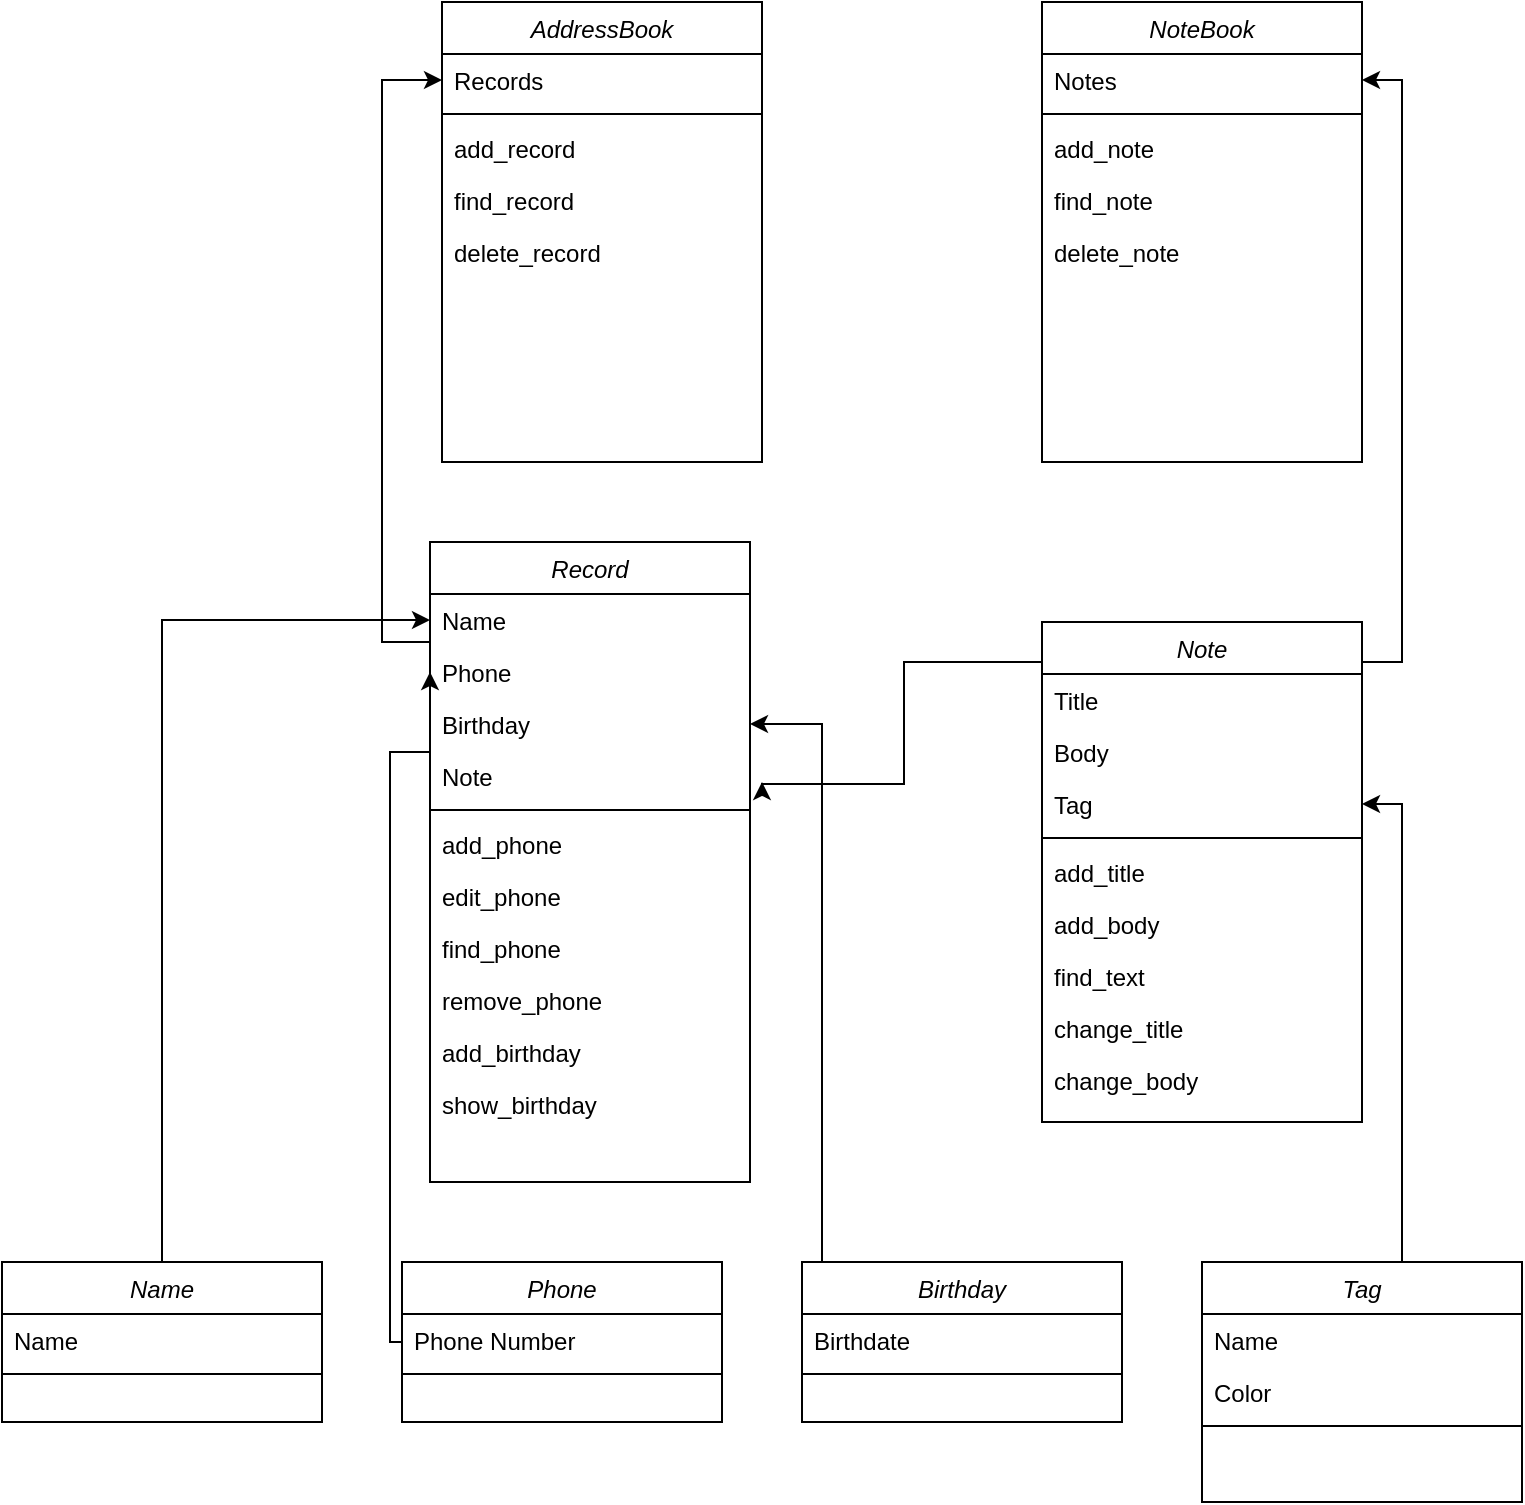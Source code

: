 <mxfile version="24.7.7">
  <diagram id="C5RBs43oDa-KdzZeNtuy" name="Page-1">
    <mxGraphModel dx="746" dy="1626" grid="1" gridSize="10" guides="1" tooltips="1" connect="1" arrows="1" fold="1" page="1" pageScale="1" pageWidth="827" pageHeight="1169" math="0" shadow="0">
      <root>
        <mxCell id="WIyWlLk6GJQsqaUBKTNV-0" />
        <mxCell id="WIyWlLk6GJQsqaUBKTNV-1" parent="WIyWlLk6GJQsqaUBKTNV-0" />
        <mxCell id="RT5_vWD0FZIrRIzfqSI8-41" style="edgeStyle=orthogonalEdgeStyle;rounded=0;orthogonalLoop=1;jettySize=auto;html=1;entryX=0;entryY=0.5;entryDx=0;entryDy=0;" edge="1" parent="WIyWlLk6GJQsqaUBKTNV-1" source="RT5_vWD0FZIrRIzfqSI8-0" target="RT5_vWD0FZIrRIzfqSI8-20">
          <mxGeometry relative="1" as="geometry" />
        </mxCell>
        <mxCell id="RT5_vWD0FZIrRIzfqSI8-0" value="Name" style="swimlane;fontStyle=2;align=center;verticalAlign=top;childLayout=stackLayout;horizontal=1;startSize=26;horizontalStack=0;resizeParent=1;resizeLast=0;collapsible=1;marginBottom=0;rounded=0;shadow=0;strokeWidth=1;" vertex="1" parent="WIyWlLk6GJQsqaUBKTNV-1">
          <mxGeometry x="200" y="-120" width="160" height="80" as="geometry">
            <mxRectangle x="220" y="120" width="160" height="26" as="alternateBounds" />
          </mxGeometry>
        </mxCell>
        <mxCell id="RT5_vWD0FZIrRIzfqSI8-1" value="Name" style="text;align=left;verticalAlign=top;spacingLeft=4;spacingRight=4;overflow=hidden;rotatable=0;points=[[0,0.5],[1,0.5]];portConstraint=eastwest;" vertex="1" parent="RT5_vWD0FZIrRIzfqSI8-0">
          <mxGeometry y="26" width="160" height="26" as="geometry" />
        </mxCell>
        <mxCell id="RT5_vWD0FZIrRIzfqSI8-4" value="" style="line;html=1;strokeWidth=1;align=left;verticalAlign=middle;spacingTop=-1;spacingLeft=3;spacingRight=3;rotatable=0;labelPosition=right;points=[];portConstraint=eastwest;" vertex="1" parent="RT5_vWD0FZIrRIzfqSI8-0">
          <mxGeometry y="52" width="160" height="8" as="geometry" />
        </mxCell>
        <mxCell id="RT5_vWD0FZIrRIzfqSI8-42" style="edgeStyle=orthogonalEdgeStyle;rounded=0;orthogonalLoop=1;jettySize=auto;html=1;entryX=0;entryY=0.5;entryDx=0;entryDy=0;" edge="1" parent="WIyWlLk6GJQsqaUBKTNV-1" source="RT5_vWD0FZIrRIzfqSI8-6" target="RT5_vWD0FZIrRIzfqSI8-21">
          <mxGeometry relative="1" as="geometry">
            <Array as="points">
              <mxPoint x="394" y="-80" />
              <mxPoint x="394" y="-375" />
            </Array>
          </mxGeometry>
        </mxCell>
        <mxCell id="RT5_vWD0FZIrRIzfqSI8-6" value="Phone" style="swimlane;fontStyle=2;align=center;verticalAlign=top;childLayout=stackLayout;horizontal=1;startSize=26;horizontalStack=0;resizeParent=1;resizeLast=0;collapsible=1;marginBottom=0;rounded=0;shadow=0;strokeWidth=1;" vertex="1" parent="WIyWlLk6GJQsqaUBKTNV-1">
          <mxGeometry x="400" y="-120" width="160" height="80" as="geometry">
            <mxRectangle x="220" y="120" width="160" height="26" as="alternateBounds" />
          </mxGeometry>
        </mxCell>
        <mxCell id="RT5_vWD0FZIrRIzfqSI8-8" value="Phone Number" style="text;align=left;verticalAlign=top;spacingLeft=4;spacingRight=4;overflow=hidden;rotatable=0;points=[[0,0.5],[1,0.5]];portConstraint=eastwest;rounded=0;shadow=0;html=0;" vertex="1" parent="RT5_vWD0FZIrRIzfqSI8-6">
          <mxGeometry y="26" width="160" height="26" as="geometry" />
        </mxCell>
        <mxCell id="RT5_vWD0FZIrRIzfqSI8-10" value="" style="line;html=1;strokeWidth=1;align=left;verticalAlign=middle;spacingTop=-1;spacingLeft=3;spacingRight=3;rotatable=0;labelPosition=right;points=[];portConstraint=eastwest;" vertex="1" parent="RT5_vWD0FZIrRIzfqSI8-6">
          <mxGeometry y="52" width="160" height="8" as="geometry" />
        </mxCell>
        <mxCell id="RT5_vWD0FZIrRIzfqSI8-43" style="edgeStyle=orthogonalEdgeStyle;rounded=0;orthogonalLoop=1;jettySize=auto;html=1;entryX=1;entryY=0.5;entryDx=0;entryDy=0;" edge="1" parent="WIyWlLk6GJQsqaUBKTNV-1" source="RT5_vWD0FZIrRIzfqSI8-13" target="RT5_vWD0FZIrRIzfqSI8-22">
          <mxGeometry relative="1" as="geometry">
            <Array as="points">
              <mxPoint x="610" y="-389" />
            </Array>
          </mxGeometry>
        </mxCell>
        <mxCell id="RT5_vWD0FZIrRIzfqSI8-13" value="Birthday" style="swimlane;fontStyle=2;align=center;verticalAlign=top;childLayout=stackLayout;horizontal=1;startSize=26;horizontalStack=0;resizeParent=1;resizeLast=0;collapsible=1;marginBottom=0;rounded=0;shadow=0;strokeWidth=1;" vertex="1" parent="WIyWlLk6GJQsqaUBKTNV-1">
          <mxGeometry x="600" y="-120" width="160" height="80" as="geometry">
            <mxRectangle x="220" y="120" width="160" height="26" as="alternateBounds" />
          </mxGeometry>
        </mxCell>
        <mxCell id="RT5_vWD0FZIrRIzfqSI8-14" value="Birthdate&#xa;" style="text;align=left;verticalAlign=top;spacingLeft=4;spacingRight=4;overflow=hidden;rotatable=0;points=[[0,0.5],[1,0.5]];portConstraint=eastwest;" vertex="1" parent="RT5_vWD0FZIrRIzfqSI8-13">
          <mxGeometry y="26" width="160" height="26" as="geometry" />
        </mxCell>
        <mxCell id="RT5_vWD0FZIrRIzfqSI8-17" value="" style="line;html=1;strokeWidth=1;align=left;verticalAlign=middle;spacingTop=-1;spacingLeft=3;spacingRight=3;rotatable=0;labelPosition=right;points=[];portConstraint=eastwest;" vertex="1" parent="RT5_vWD0FZIrRIzfqSI8-13">
          <mxGeometry y="52" width="160" height="8" as="geometry" />
        </mxCell>
        <mxCell id="RT5_vWD0FZIrRIzfqSI8-44" style="edgeStyle=orthogonalEdgeStyle;rounded=0;orthogonalLoop=1;jettySize=auto;html=1;entryX=0;entryY=0.5;entryDx=0;entryDy=0;" edge="1" parent="WIyWlLk6GJQsqaUBKTNV-1" source="RT5_vWD0FZIrRIzfqSI8-19" target="RT5_vWD0FZIrRIzfqSI8-31">
          <mxGeometry relative="1" as="geometry">
            <Array as="points">
              <mxPoint x="390" y="-430" />
              <mxPoint x="390" y="-711" />
            </Array>
          </mxGeometry>
        </mxCell>
        <mxCell id="RT5_vWD0FZIrRIzfqSI8-19" value="Record" style="swimlane;fontStyle=2;align=center;verticalAlign=top;childLayout=stackLayout;horizontal=1;startSize=26;horizontalStack=0;resizeParent=1;resizeLast=0;collapsible=1;marginBottom=0;rounded=0;shadow=0;strokeWidth=1;" vertex="1" parent="WIyWlLk6GJQsqaUBKTNV-1">
          <mxGeometry x="414" y="-480" width="160" height="320" as="geometry">
            <mxRectangle x="220" y="120" width="160" height="26" as="alternateBounds" />
          </mxGeometry>
        </mxCell>
        <mxCell id="RT5_vWD0FZIrRIzfqSI8-20" value="Name" style="text;align=left;verticalAlign=top;spacingLeft=4;spacingRight=4;overflow=hidden;rotatable=0;points=[[0,0.5],[1,0.5]];portConstraint=eastwest;" vertex="1" parent="RT5_vWD0FZIrRIzfqSI8-19">
          <mxGeometry y="26" width="160" height="26" as="geometry" />
        </mxCell>
        <mxCell id="RT5_vWD0FZIrRIzfqSI8-21" value="Phone" style="text;align=left;verticalAlign=top;spacingLeft=4;spacingRight=4;overflow=hidden;rotatable=0;points=[[0,0.5],[1,0.5]];portConstraint=eastwest;rounded=0;shadow=0;html=0;" vertex="1" parent="RT5_vWD0FZIrRIzfqSI8-19">
          <mxGeometry y="52" width="160" height="26" as="geometry" />
        </mxCell>
        <mxCell id="RT5_vWD0FZIrRIzfqSI8-22" value="Birthday" style="text;align=left;verticalAlign=top;spacingLeft=4;spacingRight=4;overflow=hidden;rotatable=0;points=[[0,0.5],[1,0.5]];portConstraint=eastwest;rounded=0;shadow=0;html=0;" vertex="1" parent="RT5_vWD0FZIrRIzfqSI8-19">
          <mxGeometry y="78" width="160" height="26" as="geometry" />
        </mxCell>
        <mxCell id="RT5_vWD0FZIrRIzfqSI8-61" value="Note" style="text;align=left;verticalAlign=top;spacingLeft=4;spacingRight=4;overflow=hidden;rotatable=0;points=[[0,0.5],[1,0.5]];portConstraint=eastwest;rounded=0;shadow=0;html=0;" vertex="1" parent="RT5_vWD0FZIrRIzfqSI8-19">
          <mxGeometry y="104" width="160" height="26" as="geometry" />
        </mxCell>
        <mxCell id="RT5_vWD0FZIrRIzfqSI8-23" value="" style="line;html=1;strokeWidth=1;align=left;verticalAlign=middle;spacingTop=-1;spacingLeft=3;spacingRight=3;rotatable=0;labelPosition=right;points=[];portConstraint=eastwest;" vertex="1" parent="RT5_vWD0FZIrRIzfqSI8-19">
          <mxGeometry y="130" width="160" height="8" as="geometry" />
        </mxCell>
        <mxCell id="RT5_vWD0FZIrRIzfqSI8-24" value="add_phone" style="text;align=left;verticalAlign=top;spacingLeft=4;spacingRight=4;overflow=hidden;rotatable=0;points=[[0,0.5],[1,0.5]];portConstraint=eastwest;" vertex="1" parent="RT5_vWD0FZIrRIzfqSI8-19">
          <mxGeometry y="138" width="160" height="26" as="geometry" />
        </mxCell>
        <mxCell id="RT5_vWD0FZIrRIzfqSI8-25" value="edit_phone" style="text;align=left;verticalAlign=top;spacingLeft=4;spacingRight=4;overflow=hidden;rotatable=0;points=[[0,0.5],[1,0.5]];portConstraint=eastwest;" vertex="1" parent="RT5_vWD0FZIrRIzfqSI8-19">
          <mxGeometry y="164" width="160" height="26" as="geometry" />
        </mxCell>
        <mxCell id="RT5_vWD0FZIrRIzfqSI8-26" value="find_phone" style="text;align=left;verticalAlign=top;spacingLeft=4;spacingRight=4;overflow=hidden;rotatable=0;points=[[0,0.5],[1,0.5]];portConstraint=eastwest;" vertex="1" parent="RT5_vWD0FZIrRIzfqSI8-19">
          <mxGeometry y="190" width="160" height="26" as="geometry" />
        </mxCell>
        <mxCell id="RT5_vWD0FZIrRIzfqSI8-27" value="remove_phone" style="text;align=left;verticalAlign=top;spacingLeft=4;spacingRight=4;overflow=hidden;rotatable=0;points=[[0,0.5],[1,0.5]];portConstraint=eastwest;" vertex="1" parent="RT5_vWD0FZIrRIzfqSI8-19">
          <mxGeometry y="216" width="160" height="26" as="geometry" />
        </mxCell>
        <mxCell id="RT5_vWD0FZIrRIzfqSI8-28" value="add_birthday" style="text;align=left;verticalAlign=top;spacingLeft=4;spacingRight=4;overflow=hidden;rotatable=0;points=[[0,0.5],[1,0.5]];portConstraint=eastwest;" vertex="1" parent="RT5_vWD0FZIrRIzfqSI8-19">
          <mxGeometry y="242" width="160" height="26" as="geometry" />
        </mxCell>
        <mxCell id="RT5_vWD0FZIrRIzfqSI8-29" value="show_birthday" style="text;align=left;verticalAlign=top;spacingLeft=4;spacingRight=4;overflow=hidden;rotatable=0;points=[[0,0.5],[1,0.5]];portConstraint=eastwest;" vertex="1" parent="RT5_vWD0FZIrRIzfqSI8-19">
          <mxGeometry y="268" width="160" height="26" as="geometry" />
        </mxCell>
        <mxCell id="RT5_vWD0FZIrRIzfqSI8-30" value="AddressBook&#xa;" style="swimlane;fontStyle=2;align=center;verticalAlign=top;childLayout=stackLayout;horizontal=1;startSize=26;horizontalStack=0;resizeParent=1;resizeLast=0;collapsible=1;marginBottom=0;rounded=0;shadow=0;strokeWidth=1;" vertex="1" parent="WIyWlLk6GJQsqaUBKTNV-1">
          <mxGeometry x="420" y="-750" width="160" height="230" as="geometry">
            <mxRectangle x="220" y="120" width="160" height="26" as="alternateBounds" />
          </mxGeometry>
        </mxCell>
        <mxCell id="RT5_vWD0FZIrRIzfqSI8-31" value="Records" style="text;align=left;verticalAlign=top;spacingLeft=4;spacingRight=4;overflow=hidden;rotatable=0;points=[[0,0.5],[1,0.5]];portConstraint=eastwest;" vertex="1" parent="RT5_vWD0FZIrRIzfqSI8-30">
          <mxGeometry y="26" width="160" height="26" as="geometry" />
        </mxCell>
        <mxCell id="RT5_vWD0FZIrRIzfqSI8-34" value="" style="line;html=1;strokeWidth=1;align=left;verticalAlign=middle;spacingTop=-1;spacingLeft=3;spacingRight=3;rotatable=0;labelPosition=right;points=[];portConstraint=eastwest;" vertex="1" parent="RT5_vWD0FZIrRIzfqSI8-30">
          <mxGeometry y="52" width="160" height="8" as="geometry" />
        </mxCell>
        <mxCell id="RT5_vWD0FZIrRIzfqSI8-35" value="add_record" style="text;align=left;verticalAlign=top;spacingLeft=4;spacingRight=4;overflow=hidden;rotatable=0;points=[[0,0.5],[1,0.5]];portConstraint=eastwest;" vertex="1" parent="RT5_vWD0FZIrRIzfqSI8-30">
          <mxGeometry y="60" width="160" height="26" as="geometry" />
        </mxCell>
        <mxCell id="RT5_vWD0FZIrRIzfqSI8-36" value="find_record" style="text;align=left;verticalAlign=top;spacingLeft=4;spacingRight=4;overflow=hidden;rotatable=0;points=[[0,0.5],[1,0.5]];portConstraint=eastwest;" vertex="1" parent="RT5_vWD0FZIrRIzfqSI8-30">
          <mxGeometry y="86" width="160" height="26" as="geometry" />
        </mxCell>
        <mxCell id="RT5_vWD0FZIrRIzfqSI8-37" value="delete_record" style="text;align=left;verticalAlign=top;spacingLeft=4;spacingRight=4;overflow=hidden;rotatable=0;points=[[0,0.5],[1,0.5]];portConstraint=eastwest;" vertex="1" parent="RT5_vWD0FZIrRIzfqSI8-30">
          <mxGeometry y="112" width="160" height="26" as="geometry" />
        </mxCell>
        <mxCell id="RT5_vWD0FZIrRIzfqSI8-62" style="edgeStyle=orthogonalEdgeStyle;rounded=0;orthogonalLoop=1;jettySize=auto;html=1;" edge="1" parent="WIyWlLk6GJQsqaUBKTNV-1" source="RT5_vWD0FZIrRIzfqSI8-45">
          <mxGeometry relative="1" as="geometry">
            <mxPoint x="580" y="-360" as="targetPoint" />
            <Array as="points">
              <mxPoint x="651" y="-420" />
              <mxPoint x="651" y="-359" />
            </Array>
          </mxGeometry>
        </mxCell>
        <mxCell id="RT5_vWD0FZIrRIzfqSI8-73" style="edgeStyle=orthogonalEdgeStyle;rounded=0;orthogonalLoop=1;jettySize=auto;html=1;entryX=1;entryY=0.5;entryDx=0;entryDy=0;" edge="1" parent="WIyWlLk6GJQsqaUBKTNV-1" source="RT5_vWD0FZIrRIzfqSI8-45" target="RT5_vWD0FZIrRIzfqSI8-65">
          <mxGeometry relative="1" as="geometry">
            <Array as="points">
              <mxPoint x="900" y="-420" />
              <mxPoint x="900" y="-711" />
            </Array>
          </mxGeometry>
        </mxCell>
        <mxCell id="RT5_vWD0FZIrRIzfqSI8-45" value="Note" style="swimlane;fontStyle=2;align=center;verticalAlign=top;childLayout=stackLayout;horizontal=1;startSize=26;horizontalStack=0;resizeParent=1;resizeLast=0;collapsible=1;marginBottom=0;rounded=0;shadow=0;strokeWidth=1;" vertex="1" parent="WIyWlLk6GJQsqaUBKTNV-1">
          <mxGeometry x="720" y="-440" width="160" height="250" as="geometry">
            <mxRectangle x="220" y="120" width="160" height="26" as="alternateBounds" />
          </mxGeometry>
        </mxCell>
        <mxCell id="RT5_vWD0FZIrRIzfqSI8-46" value="Title" style="text;align=left;verticalAlign=top;spacingLeft=4;spacingRight=4;overflow=hidden;rotatable=0;points=[[0,0.5],[1,0.5]];portConstraint=eastwest;" vertex="1" parent="RT5_vWD0FZIrRIzfqSI8-45">
          <mxGeometry y="26" width="160" height="26" as="geometry" />
        </mxCell>
        <mxCell id="RT5_vWD0FZIrRIzfqSI8-56" value="Body" style="text;align=left;verticalAlign=top;spacingLeft=4;spacingRight=4;overflow=hidden;rotatable=0;points=[[0,0.5],[1,0.5]];portConstraint=eastwest;" vertex="1" parent="RT5_vWD0FZIrRIzfqSI8-45">
          <mxGeometry y="52" width="160" height="26" as="geometry" />
        </mxCell>
        <mxCell id="RT5_vWD0FZIrRIzfqSI8-57" value="Tag" style="text;align=left;verticalAlign=top;spacingLeft=4;spacingRight=4;overflow=hidden;rotatable=0;points=[[0,0.5],[1,0.5]];portConstraint=eastwest;" vertex="1" parent="RT5_vWD0FZIrRIzfqSI8-45">
          <mxGeometry y="78" width="160" height="26" as="geometry" />
        </mxCell>
        <mxCell id="RT5_vWD0FZIrRIzfqSI8-47" value="" style="line;html=1;strokeWidth=1;align=left;verticalAlign=middle;spacingTop=-1;spacingLeft=3;spacingRight=3;rotatable=0;labelPosition=right;points=[];portConstraint=eastwest;" vertex="1" parent="RT5_vWD0FZIrRIzfqSI8-45">
          <mxGeometry y="104" width="160" height="8" as="geometry" />
        </mxCell>
        <mxCell id="RT5_vWD0FZIrRIzfqSI8-48" value="add_title&#xa;" style="text;align=left;verticalAlign=top;spacingLeft=4;spacingRight=4;overflow=hidden;rotatable=0;points=[[0,0.5],[1,0.5]];portConstraint=eastwest;" vertex="1" parent="RT5_vWD0FZIrRIzfqSI8-45">
          <mxGeometry y="112" width="160" height="26" as="geometry" />
        </mxCell>
        <mxCell id="RT5_vWD0FZIrRIzfqSI8-49" value="add_body" style="text;align=left;verticalAlign=top;spacingLeft=4;spacingRight=4;overflow=hidden;rotatable=0;points=[[0,0.5],[1,0.5]];portConstraint=eastwest;" vertex="1" parent="RT5_vWD0FZIrRIzfqSI8-45">
          <mxGeometry y="138" width="160" height="26" as="geometry" />
        </mxCell>
        <mxCell id="RT5_vWD0FZIrRIzfqSI8-50" value="find_text" style="text;align=left;verticalAlign=top;spacingLeft=4;spacingRight=4;overflow=hidden;rotatable=0;points=[[0,0.5],[1,0.5]];portConstraint=eastwest;" vertex="1" parent="RT5_vWD0FZIrRIzfqSI8-45">
          <mxGeometry y="164" width="160" height="26" as="geometry" />
        </mxCell>
        <mxCell id="RT5_vWD0FZIrRIzfqSI8-51" value="change_title" style="text;align=left;verticalAlign=top;spacingLeft=4;spacingRight=4;overflow=hidden;rotatable=0;points=[[0,0.5],[1,0.5]];portConstraint=eastwest;" vertex="1" parent="RT5_vWD0FZIrRIzfqSI8-45">
          <mxGeometry y="190" width="160" height="26" as="geometry" />
        </mxCell>
        <mxCell id="RT5_vWD0FZIrRIzfqSI8-58" style="edgeStyle=orthogonalEdgeStyle;rounded=0;orthogonalLoop=1;jettySize=auto;html=1;exitX=0.5;exitY=0;exitDx=0;exitDy=0;entryX=1;entryY=0.5;entryDx=0;entryDy=0;" edge="1" parent="WIyWlLk6GJQsqaUBKTNV-1" source="RT5_vWD0FZIrRIzfqSI8-52" target="RT5_vWD0FZIrRIzfqSI8-57">
          <mxGeometry relative="1" as="geometry">
            <Array as="points">
              <mxPoint x="900" y="-120" />
              <mxPoint x="900" y="-349" />
            </Array>
          </mxGeometry>
        </mxCell>
        <mxCell id="RT5_vWD0FZIrRIzfqSI8-52" value="Tag" style="swimlane;fontStyle=2;align=center;verticalAlign=top;childLayout=stackLayout;horizontal=1;startSize=26;horizontalStack=0;resizeParent=1;resizeLast=0;collapsible=1;marginBottom=0;rounded=0;shadow=0;strokeWidth=1;" vertex="1" parent="WIyWlLk6GJQsqaUBKTNV-1">
          <mxGeometry x="800" y="-120" width="160" height="120" as="geometry">
            <mxRectangle x="220" y="120" width="160" height="26" as="alternateBounds" />
          </mxGeometry>
        </mxCell>
        <mxCell id="RT5_vWD0FZIrRIzfqSI8-53" value="Name" style="text;align=left;verticalAlign=top;spacingLeft=4;spacingRight=4;overflow=hidden;rotatable=0;points=[[0,0.5],[1,0.5]];portConstraint=eastwest;" vertex="1" parent="RT5_vWD0FZIrRIzfqSI8-52">
          <mxGeometry y="26" width="160" height="26" as="geometry" />
        </mxCell>
        <mxCell id="RT5_vWD0FZIrRIzfqSI8-55" value="Color" style="text;align=left;verticalAlign=top;spacingLeft=4;spacingRight=4;overflow=hidden;rotatable=0;points=[[0,0.5],[1,0.5]];portConstraint=eastwest;" vertex="1" parent="RT5_vWD0FZIrRIzfqSI8-52">
          <mxGeometry y="52" width="160" height="26" as="geometry" />
        </mxCell>
        <mxCell id="RT5_vWD0FZIrRIzfqSI8-54" value="" style="line;html=1;strokeWidth=1;align=left;verticalAlign=middle;spacingTop=-1;spacingLeft=3;spacingRight=3;rotatable=0;labelPosition=right;points=[];portConstraint=eastwest;" vertex="1" parent="RT5_vWD0FZIrRIzfqSI8-52">
          <mxGeometry y="78" width="160" height="8" as="geometry" />
        </mxCell>
        <mxCell id="RT5_vWD0FZIrRIzfqSI8-59" value="change_body" style="text;align=left;verticalAlign=top;spacingLeft=4;spacingRight=4;overflow=hidden;rotatable=0;points=[[0,0.5],[1,0.5]];portConstraint=eastwest;" vertex="1" parent="WIyWlLk6GJQsqaUBKTNV-1">
          <mxGeometry x="720" y="-224" width="160" height="26" as="geometry" />
        </mxCell>
        <mxCell id="RT5_vWD0FZIrRIzfqSI8-64" value="NoteBook" style="swimlane;fontStyle=2;align=center;verticalAlign=top;childLayout=stackLayout;horizontal=1;startSize=26;horizontalStack=0;resizeParent=1;resizeLast=0;collapsible=1;marginBottom=0;rounded=0;shadow=0;strokeWidth=1;" vertex="1" parent="WIyWlLk6GJQsqaUBKTNV-1">
          <mxGeometry x="720" y="-750" width="160" height="230" as="geometry">
            <mxRectangle x="220" y="120" width="160" height="26" as="alternateBounds" />
          </mxGeometry>
        </mxCell>
        <mxCell id="RT5_vWD0FZIrRIzfqSI8-65" value="Notes" style="text;align=left;verticalAlign=top;spacingLeft=4;spacingRight=4;overflow=hidden;rotatable=0;points=[[0,0.5],[1,0.5]];portConstraint=eastwest;" vertex="1" parent="RT5_vWD0FZIrRIzfqSI8-64">
          <mxGeometry y="26" width="160" height="26" as="geometry" />
        </mxCell>
        <mxCell id="RT5_vWD0FZIrRIzfqSI8-68" value="" style="line;html=1;strokeWidth=1;align=left;verticalAlign=middle;spacingTop=-1;spacingLeft=3;spacingRight=3;rotatable=0;labelPosition=right;points=[];portConstraint=eastwest;" vertex="1" parent="RT5_vWD0FZIrRIzfqSI8-64">
          <mxGeometry y="52" width="160" height="8" as="geometry" />
        </mxCell>
        <mxCell id="RT5_vWD0FZIrRIzfqSI8-69" value="add_note" style="text;align=left;verticalAlign=top;spacingLeft=4;spacingRight=4;overflow=hidden;rotatable=0;points=[[0,0.5],[1,0.5]];portConstraint=eastwest;" vertex="1" parent="RT5_vWD0FZIrRIzfqSI8-64">
          <mxGeometry y="60" width="160" height="26" as="geometry" />
        </mxCell>
        <mxCell id="RT5_vWD0FZIrRIzfqSI8-71" value="find_note&#xa;" style="text;align=left;verticalAlign=top;spacingLeft=4;spacingRight=4;overflow=hidden;rotatable=0;points=[[0,0.5],[1,0.5]];portConstraint=eastwest;" vertex="1" parent="RT5_vWD0FZIrRIzfqSI8-64">
          <mxGeometry y="86" width="160" height="26" as="geometry" />
        </mxCell>
        <mxCell id="RT5_vWD0FZIrRIzfqSI8-70" value="delete_note" style="text;align=left;verticalAlign=top;spacingLeft=4;spacingRight=4;overflow=hidden;rotatable=0;points=[[0,0.5],[1,0.5]];portConstraint=eastwest;" vertex="1" parent="RT5_vWD0FZIrRIzfqSI8-64">
          <mxGeometry y="112" width="160" height="26" as="geometry" />
        </mxCell>
      </root>
    </mxGraphModel>
  </diagram>
</mxfile>
